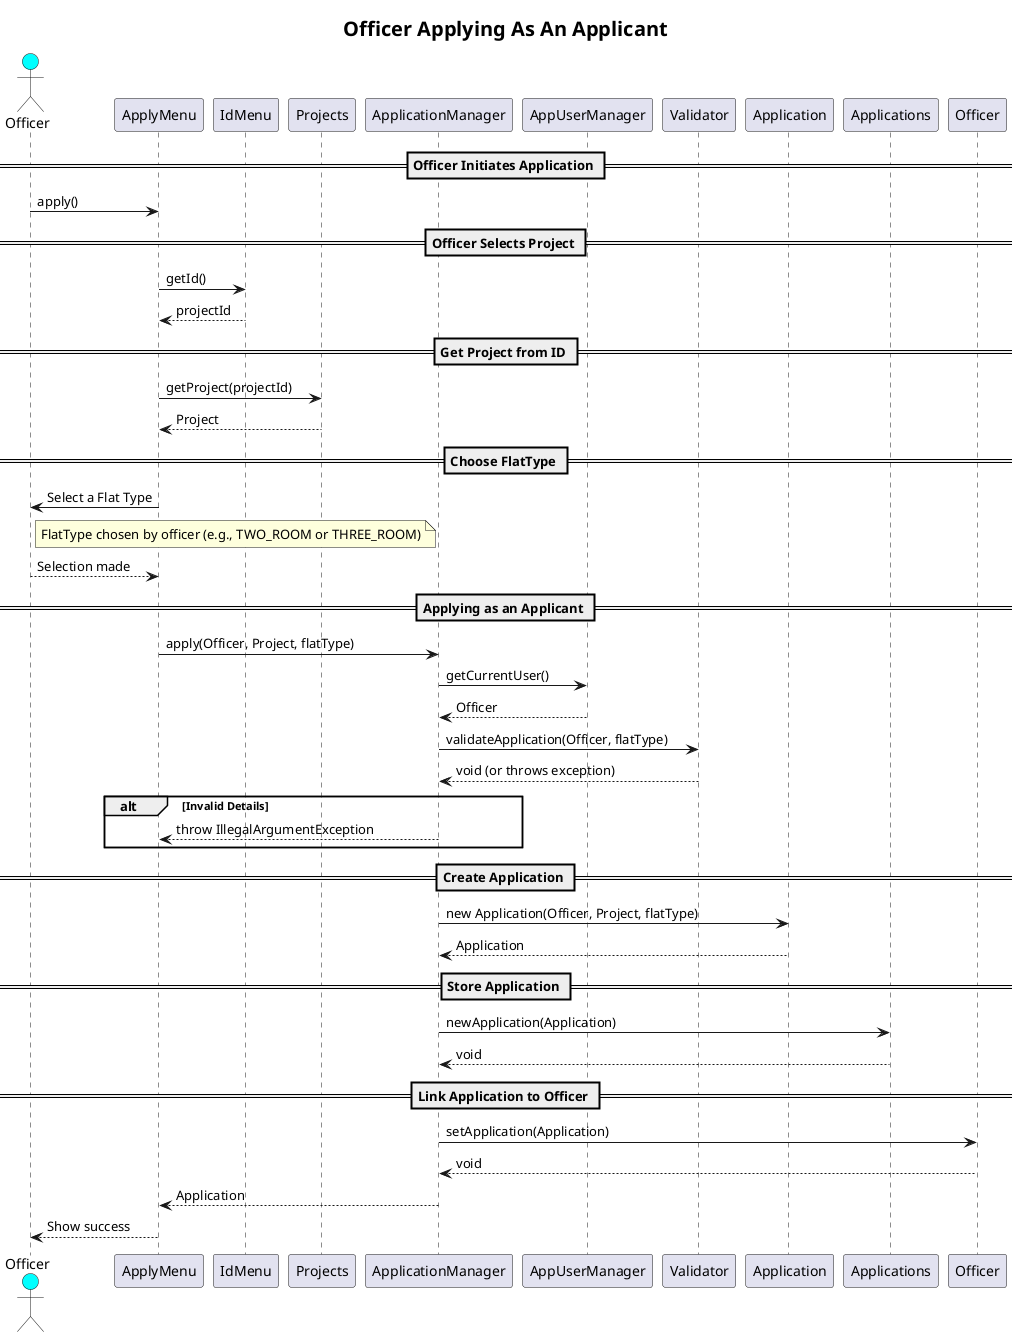 @startuml
skinparam titleFontSize 20
title Officer Applying As An Applicant

actor Officer as O #00FFFF

participant ApplyMenu 
participant IdMenu 
participant Projects 
participant ApplicationManager 
participant AppUserManager 
participant Validator 
participant Application 
participant Applications 

== Officer Initiates Application ==
O -> ApplyMenu : apply()

== Officer Selects Project ==
ApplyMenu -> IdMenu : getId()
IdMenu --> ApplyMenu : projectId

== Get Project from ID ==
ApplyMenu -> Projects : getProject(projectId)
Projects --> ApplyMenu : Project

== Choose FlatType ==
ApplyMenu -> O : Select a Flat Type
note right of O
FlatType chosen by officer (e.g., TWO_ROOM or THREE_ROOM)
end note
O --> ApplyMenu : Selection made

== Applying as an Applicant ==

ApplyMenu -> ApplicationManager : apply(Officer, Project, flatType)
ApplicationManager -> AppUserManager : getCurrentUser()
AppUserManager --> ApplicationManager : Officer
ApplicationManager -> Validator : validateApplication(Officer, flatType)
Validator --> ApplicationManager : void (or throws exception)

alt Invalid Details
    ApplicationManager --> ApplyMenu : throw IllegalArgumentException
end alt

== Create Application ==
ApplicationManager -> Application : new Application(Officer, Project, flatType)
Application --> ApplicationManager : Application

== Store Application ==
ApplicationManager -> Applications : newApplication(Application)
Applications --> ApplicationManager : void

== Link Application to Officer ==
ApplicationManager -> Officer : setApplication(Application)
Officer --> ApplicationManager : void

ApplicationManager --> ApplyMenu : Application
ApplyMenu --> O : Show success
@enduml
